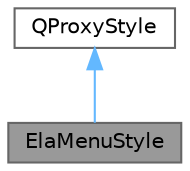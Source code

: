 digraph "ElaMenuStyle"
{
 // LATEX_PDF_SIZE
  bgcolor="transparent";
  edge [fontname=Helvetica,fontsize=10,labelfontname=Helvetica,labelfontsize=10];
  node [fontname=Helvetica,fontsize=10,shape=box,height=0.2,width=0.4];
  Node1 [id="Node000001",label="ElaMenuStyle",height=0.2,width=0.4,color="gray40", fillcolor="grey60", style="filled", fontcolor="black",tooltip="自定义菜单样式类，管理菜单的绘制和布局"];
  Node2 -> Node1 [id="edge1_Node000001_Node000002",dir="back",color="steelblue1",style="solid",tooltip=" "];
  Node2 [id="Node000002",label="QProxyStyle",height=0.2,width=0.4,color="gray40", fillcolor="white", style="filled",tooltip=" "];
}
